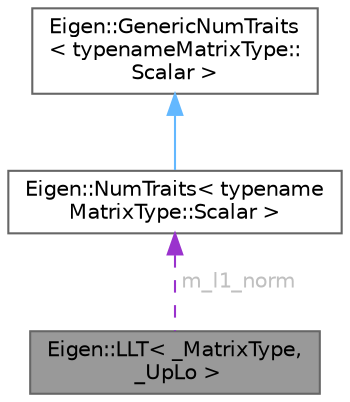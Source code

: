 digraph "Eigen::LLT&lt; _MatrixType, _UpLo &gt;"
{
 // LATEX_PDF_SIZE
  bgcolor="transparent";
  edge [fontname=Helvetica,fontsize=10,labelfontname=Helvetica,labelfontsize=10];
  node [fontname=Helvetica,fontsize=10,shape=box,height=0.2,width=0.4];
  Node1 [id="Node000001",label="Eigen::LLT\< _MatrixType,\l _UpLo \>",height=0.2,width=0.4,color="gray40", fillcolor="grey60", style="filled", fontcolor="black",tooltip="Standard Cholesky decomposition (LL^T) of a matrix and associated features"];
  Node2 -> Node1 [id="edge3_Node000001_Node000002",dir="back",color="darkorchid3",style="dashed",tooltip=" ",label=" m_l1_norm",fontcolor="grey" ];
  Node2 [id="Node000002",label="Eigen::NumTraits\< typename\lMatrixType::Scalar \>",height=0.2,width=0.4,color="gray40", fillcolor="white", style="filled",URL="$struct_eigen_1_1_num_traits.html",tooltip=" "];
  Node3 -> Node2 [id="edge4_Node000002_Node000003",dir="back",color="steelblue1",style="solid",tooltip=" "];
  Node3 [id="Node000003",label="Eigen::GenericNumTraits\l\< typenameMatrixType::\lScalar \>",height=0.2,width=0.4,color="gray40", fillcolor="white", style="filled",URL="$struct_eigen_1_1_generic_num_traits.html",tooltip=" "];
}
